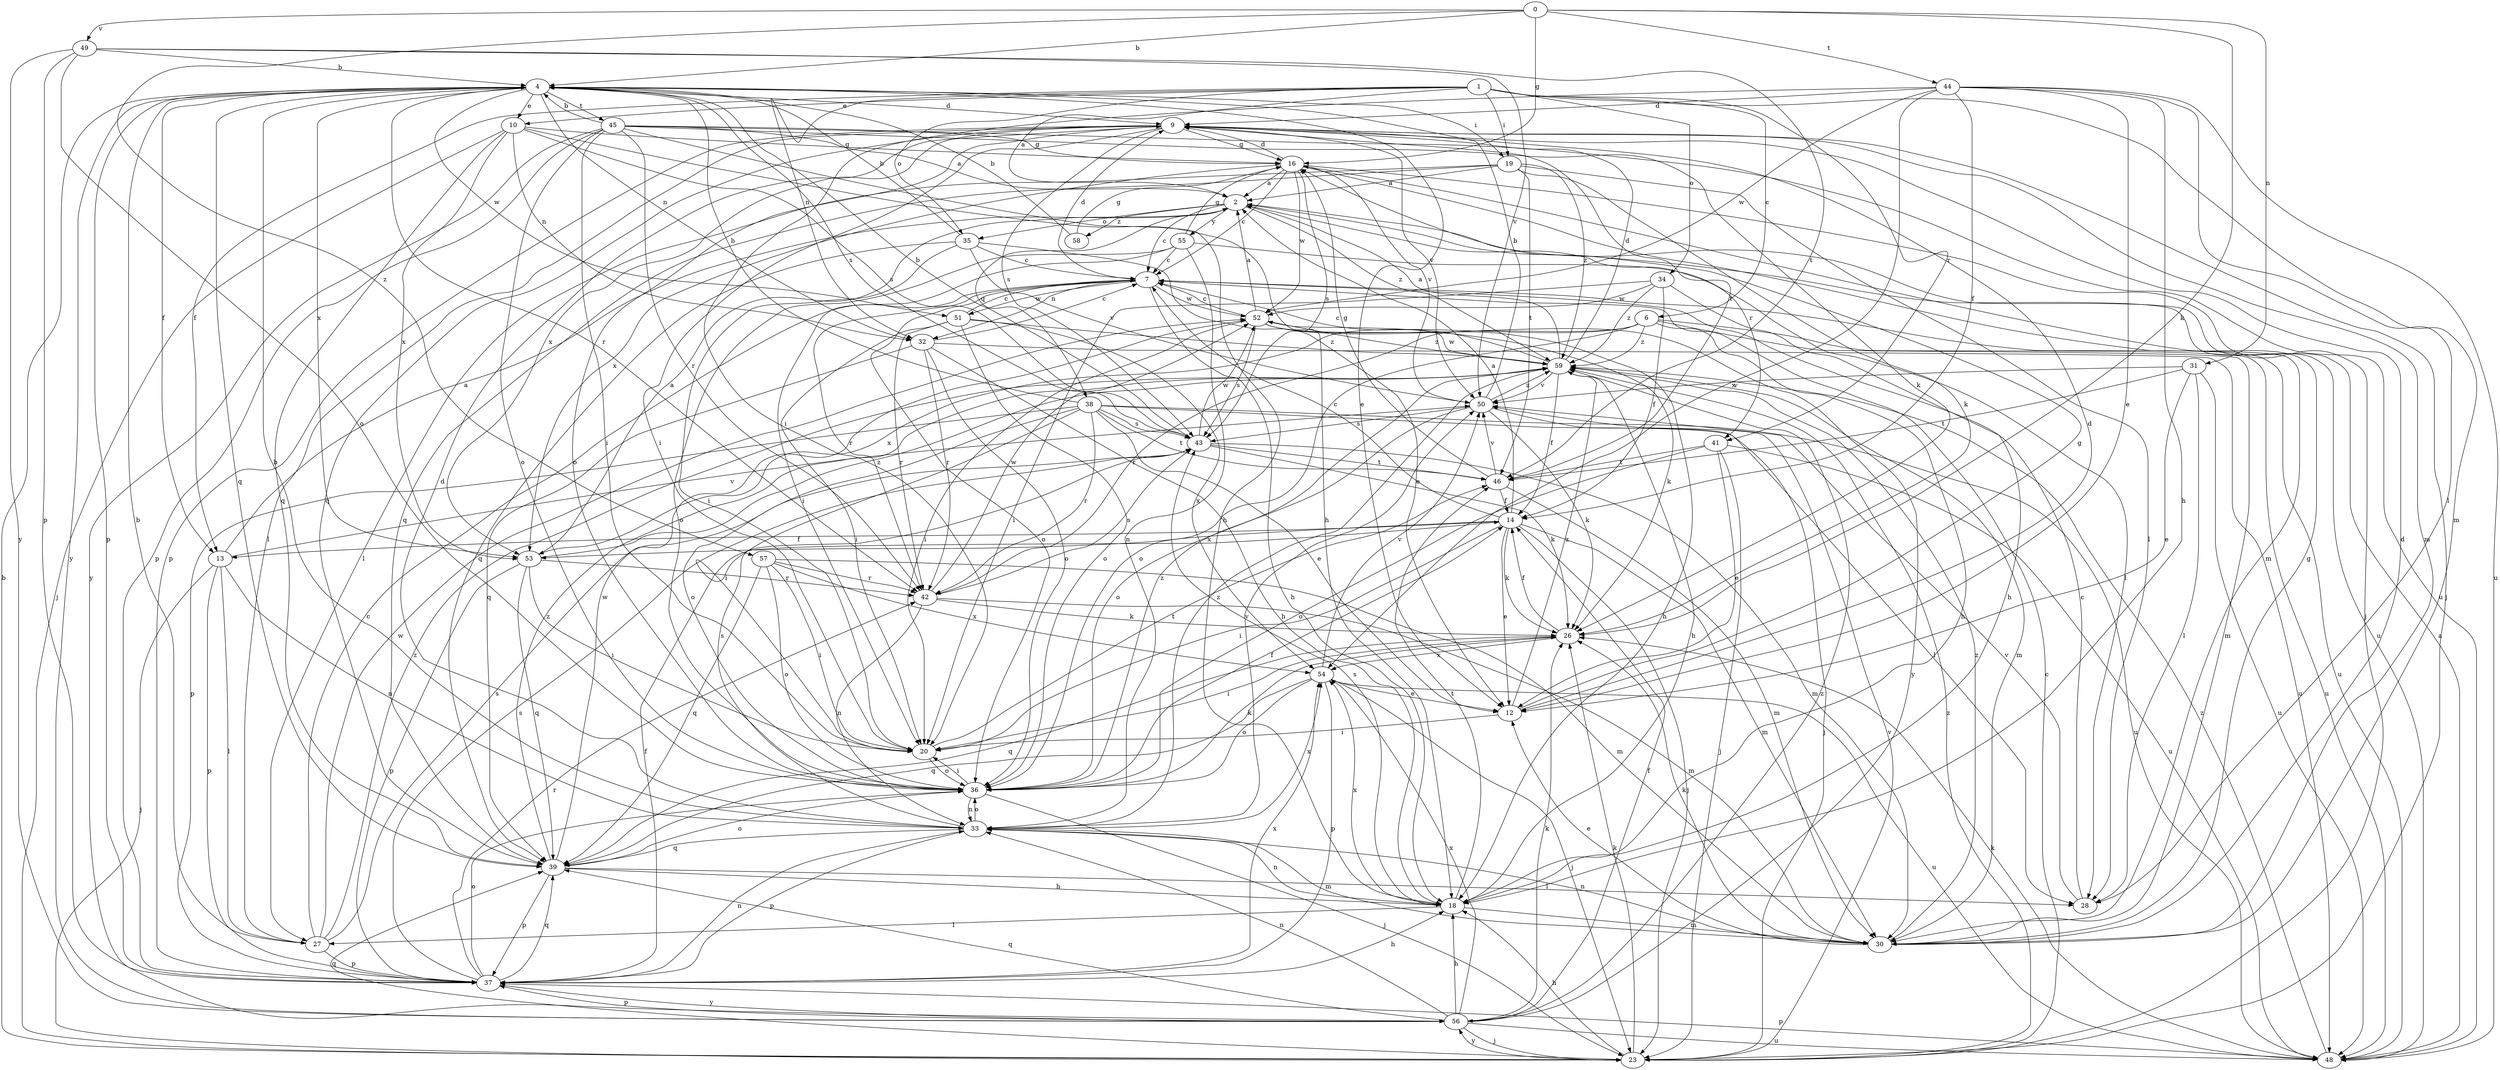 strict digraph  {
0;
1;
2;
4;
6;
7;
9;
10;
12;
13;
14;
16;
18;
19;
20;
23;
26;
27;
28;
30;
31;
32;
33;
34;
35;
36;
37;
38;
39;
41;
42;
43;
44;
45;
46;
48;
49;
50;
51;
52;
53;
54;
55;
56;
57;
58;
59;
0 -> 4  [label=b];
0 -> 16  [label=g];
0 -> 26  [label=k];
0 -> 31  [label=n];
0 -> 44  [label=t];
0 -> 49  [label=v];
0 -> 57  [label=z];
1 -> 2  [label=a];
1 -> 6  [label=c];
1 -> 10  [label=e];
1 -> 13  [label=f];
1 -> 19  [label=i];
1 -> 30  [label=m];
1 -> 32  [label=n];
1 -> 34  [label=o];
1 -> 35  [label=o];
1 -> 41  [label=r];
2 -> 7  [label=c];
2 -> 35  [label=o];
2 -> 38  [label=q];
2 -> 41  [label=r];
2 -> 48  [label=u];
2 -> 55  [label=y];
2 -> 58  [label=z];
2 -> 59  [label=z];
4 -> 9  [label=d];
4 -> 10  [label=e];
4 -> 12  [label=e];
4 -> 13  [label=f];
4 -> 19  [label=i];
4 -> 32  [label=n];
4 -> 37  [label=p];
4 -> 39  [label=q];
4 -> 42  [label=r];
4 -> 43  [label=s];
4 -> 45  [label=t];
4 -> 51  [label=w];
4 -> 53  [label=x];
4 -> 56  [label=y];
6 -> 18  [label=h];
6 -> 30  [label=m];
6 -> 36  [label=o];
6 -> 42  [label=r];
6 -> 48  [label=u];
6 -> 53  [label=x];
6 -> 59  [label=z];
7 -> 9  [label=d];
7 -> 18  [label=h];
7 -> 32  [label=n];
7 -> 36  [label=o];
7 -> 42  [label=r];
7 -> 48  [label=u];
7 -> 51  [label=w];
7 -> 52  [label=w];
9 -> 16  [label=g];
9 -> 20  [label=i];
9 -> 23  [label=j];
9 -> 27  [label=l];
9 -> 30  [label=m];
9 -> 36  [label=o];
9 -> 37  [label=p];
9 -> 39  [label=q];
9 -> 43  [label=s];
9 -> 46  [label=t];
9 -> 50  [label=v];
9 -> 53  [label=x];
10 -> 16  [label=g];
10 -> 18  [label=h];
10 -> 23  [label=j];
10 -> 32  [label=n];
10 -> 39  [label=q];
10 -> 43  [label=s];
10 -> 53  [label=x];
12 -> 9  [label=d];
12 -> 16  [label=g];
12 -> 20  [label=i];
12 -> 59  [label=z];
13 -> 2  [label=a];
13 -> 23  [label=j];
13 -> 27  [label=l];
13 -> 33  [label=n];
13 -> 37  [label=p];
13 -> 50  [label=v];
14 -> 2  [label=a];
14 -> 7  [label=c];
14 -> 12  [label=e];
14 -> 13  [label=f];
14 -> 20  [label=i];
14 -> 23  [label=j];
14 -> 26  [label=k];
14 -> 30  [label=m];
14 -> 53  [label=x];
16 -> 2  [label=a];
16 -> 7  [label=c];
16 -> 9  [label=d];
16 -> 23  [label=j];
16 -> 30  [label=m];
16 -> 43  [label=s];
16 -> 50  [label=v];
16 -> 52  [label=w];
16 -> 53  [label=x];
18 -> 27  [label=l];
18 -> 30  [label=m];
18 -> 33  [label=n];
18 -> 43  [label=s];
18 -> 46  [label=t];
18 -> 54  [label=x];
19 -> 2  [label=a];
19 -> 26  [label=k];
19 -> 27  [label=l];
19 -> 28  [label=l];
19 -> 39  [label=q];
19 -> 46  [label=t];
19 -> 59  [label=z];
20 -> 36  [label=o];
20 -> 46  [label=t];
23 -> 4  [label=b];
23 -> 7  [label=c];
23 -> 18  [label=h];
23 -> 26  [label=k];
23 -> 39  [label=q];
23 -> 50  [label=v];
23 -> 56  [label=y];
23 -> 59  [label=z];
26 -> 14  [label=f];
26 -> 20  [label=i];
26 -> 39  [label=q];
26 -> 54  [label=x];
27 -> 4  [label=b];
27 -> 7  [label=c];
27 -> 37  [label=p];
27 -> 43  [label=s];
27 -> 52  [label=w];
27 -> 59  [label=z];
28 -> 7  [label=c];
28 -> 50  [label=v];
30 -> 9  [label=d];
30 -> 12  [label=e];
30 -> 16  [label=g];
30 -> 26  [label=k];
30 -> 33  [label=n];
30 -> 59  [label=z];
31 -> 12  [label=e];
31 -> 28  [label=l];
31 -> 46  [label=t];
31 -> 48  [label=u];
31 -> 50  [label=v];
32 -> 7  [label=c];
32 -> 18  [label=h];
32 -> 36  [label=o];
32 -> 39  [label=q];
32 -> 42  [label=r];
32 -> 48  [label=u];
33 -> 4  [label=b];
33 -> 9  [label=d];
33 -> 30  [label=m];
33 -> 36  [label=o];
33 -> 37  [label=p];
33 -> 39  [label=q];
33 -> 43  [label=s];
33 -> 50  [label=v];
33 -> 54  [label=x];
33 -> 59  [label=z];
34 -> 14  [label=f];
34 -> 18  [label=h];
34 -> 20  [label=i];
34 -> 52  [label=w];
34 -> 59  [label=z];
35 -> 4  [label=b];
35 -> 7  [label=c];
35 -> 12  [label=e];
35 -> 20  [label=i];
35 -> 39  [label=q];
35 -> 50  [label=v];
36 -> 14  [label=f];
36 -> 20  [label=i];
36 -> 23  [label=j];
36 -> 26  [label=k];
36 -> 33  [label=n];
36 -> 59  [label=z];
37 -> 14  [label=f];
37 -> 18  [label=h];
37 -> 33  [label=n];
37 -> 36  [label=o];
37 -> 39  [label=q];
37 -> 42  [label=r];
37 -> 43  [label=s];
37 -> 54  [label=x];
37 -> 56  [label=y];
38 -> 4  [label=b];
38 -> 12  [label=e];
38 -> 20  [label=i];
38 -> 28  [label=l];
38 -> 36  [label=o];
38 -> 37  [label=p];
38 -> 42  [label=r];
38 -> 43  [label=s];
38 -> 46  [label=t];
38 -> 48  [label=u];
39 -> 18  [label=h];
39 -> 28  [label=l];
39 -> 36  [label=o];
39 -> 37  [label=p];
39 -> 52  [label=w];
39 -> 59  [label=z];
41 -> 12  [label=e];
41 -> 23  [label=j];
41 -> 36  [label=o];
41 -> 46  [label=t];
41 -> 48  [label=u];
42 -> 26  [label=k];
42 -> 30  [label=m];
42 -> 33  [label=n];
42 -> 43  [label=s];
42 -> 52  [label=w];
43 -> 4  [label=b];
43 -> 26  [label=k];
43 -> 30  [label=m];
43 -> 46  [label=t];
43 -> 52  [label=w];
44 -> 9  [label=d];
44 -> 12  [label=e];
44 -> 14  [label=f];
44 -> 18  [label=h];
44 -> 20  [label=i];
44 -> 28  [label=l];
44 -> 48  [label=u];
44 -> 52  [label=w];
44 -> 54  [label=x];
45 -> 2  [label=a];
45 -> 4  [label=b];
45 -> 16  [label=g];
45 -> 18  [label=h];
45 -> 20  [label=i];
45 -> 26  [label=k];
45 -> 36  [label=o];
45 -> 37  [label=p];
45 -> 42  [label=r];
45 -> 48  [label=u];
45 -> 56  [label=y];
46 -> 14  [label=f];
46 -> 16  [label=g];
46 -> 30  [label=m];
46 -> 50  [label=v];
48 -> 2  [label=a];
48 -> 26  [label=k];
48 -> 37  [label=p];
48 -> 59  [label=z];
49 -> 4  [label=b];
49 -> 36  [label=o];
49 -> 37  [label=p];
49 -> 46  [label=t];
49 -> 50  [label=v];
49 -> 56  [label=y];
50 -> 4  [label=b];
50 -> 23  [label=j];
50 -> 26  [label=k];
50 -> 36  [label=o];
50 -> 43  [label=s];
50 -> 59  [label=z];
51 -> 7  [label=c];
51 -> 20  [label=i];
51 -> 36  [label=o];
51 -> 42  [label=r];
51 -> 54  [label=x];
51 -> 59  [label=z];
52 -> 2  [label=a];
52 -> 7  [label=c];
52 -> 18  [label=h];
52 -> 20  [label=i];
52 -> 26  [label=k];
52 -> 43  [label=s];
52 -> 56  [label=y];
52 -> 59  [label=z];
53 -> 2  [label=a];
53 -> 20  [label=i];
53 -> 37  [label=p];
53 -> 39  [label=q];
53 -> 42  [label=r];
53 -> 59  [label=z];
54 -> 12  [label=e];
54 -> 23  [label=j];
54 -> 36  [label=o];
54 -> 37  [label=p];
54 -> 39  [label=q];
54 -> 48  [label=u];
54 -> 50  [label=v];
55 -> 7  [label=c];
55 -> 16  [label=g];
55 -> 20  [label=i];
55 -> 28  [label=l];
55 -> 33  [label=n];
55 -> 36  [label=o];
56 -> 14  [label=f];
56 -> 18  [label=h];
56 -> 23  [label=j];
56 -> 26  [label=k];
56 -> 33  [label=n];
56 -> 37  [label=p];
56 -> 39  [label=q];
56 -> 48  [label=u];
56 -> 54  [label=x];
56 -> 59  [label=z];
57 -> 20  [label=i];
57 -> 30  [label=m];
57 -> 36  [label=o];
57 -> 39  [label=q];
57 -> 42  [label=r];
57 -> 54  [label=x];
58 -> 4  [label=b];
58 -> 16  [label=g];
59 -> 2  [label=a];
59 -> 7  [label=c];
59 -> 9  [label=d];
59 -> 14  [label=f];
59 -> 18  [label=h];
59 -> 30  [label=m];
59 -> 50  [label=v];
59 -> 52  [label=w];
}
